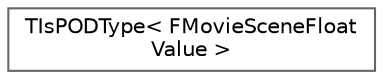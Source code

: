 digraph "Graphical Class Hierarchy"
{
 // INTERACTIVE_SVG=YES
 // LATEX_PDF_SIZE
  bgcolor="transparent";
  edge [fontname=Helvetica,fontsize=10,labelfontname=Helvetica,labelfontsize=10];
  node [fontname=Helvetica,fontsize=10,shape=box,height=0.2,width=0.4];
  rankdir="LR";
  Node0 [id="Node000000",label="TIsPODType\< FMovieSceneFloat\lValue \>",height=0.2,width=0.4,color="grey40", fillcolor="white", style="filled",URL="$d8/def/structTIsPODType_3_01FMovieSceneFloatValue_01_4.html",tooltip=" "];
}
